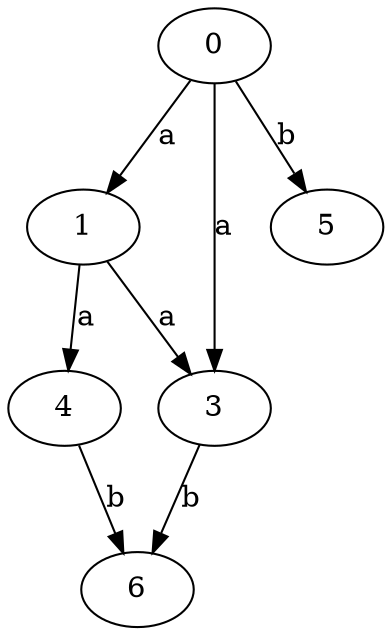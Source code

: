 strict digraph  {
1;
3;
4;
0;
5;
6;
1 -> 3  [label=a];
1 -> 4  [label=a];
3 -> 6  [label=b];
4 -> 6  [label=b];
0 -> 1  [label=a];
0 -> 3  [label=a];
0 -> 5  [label=b];
}
